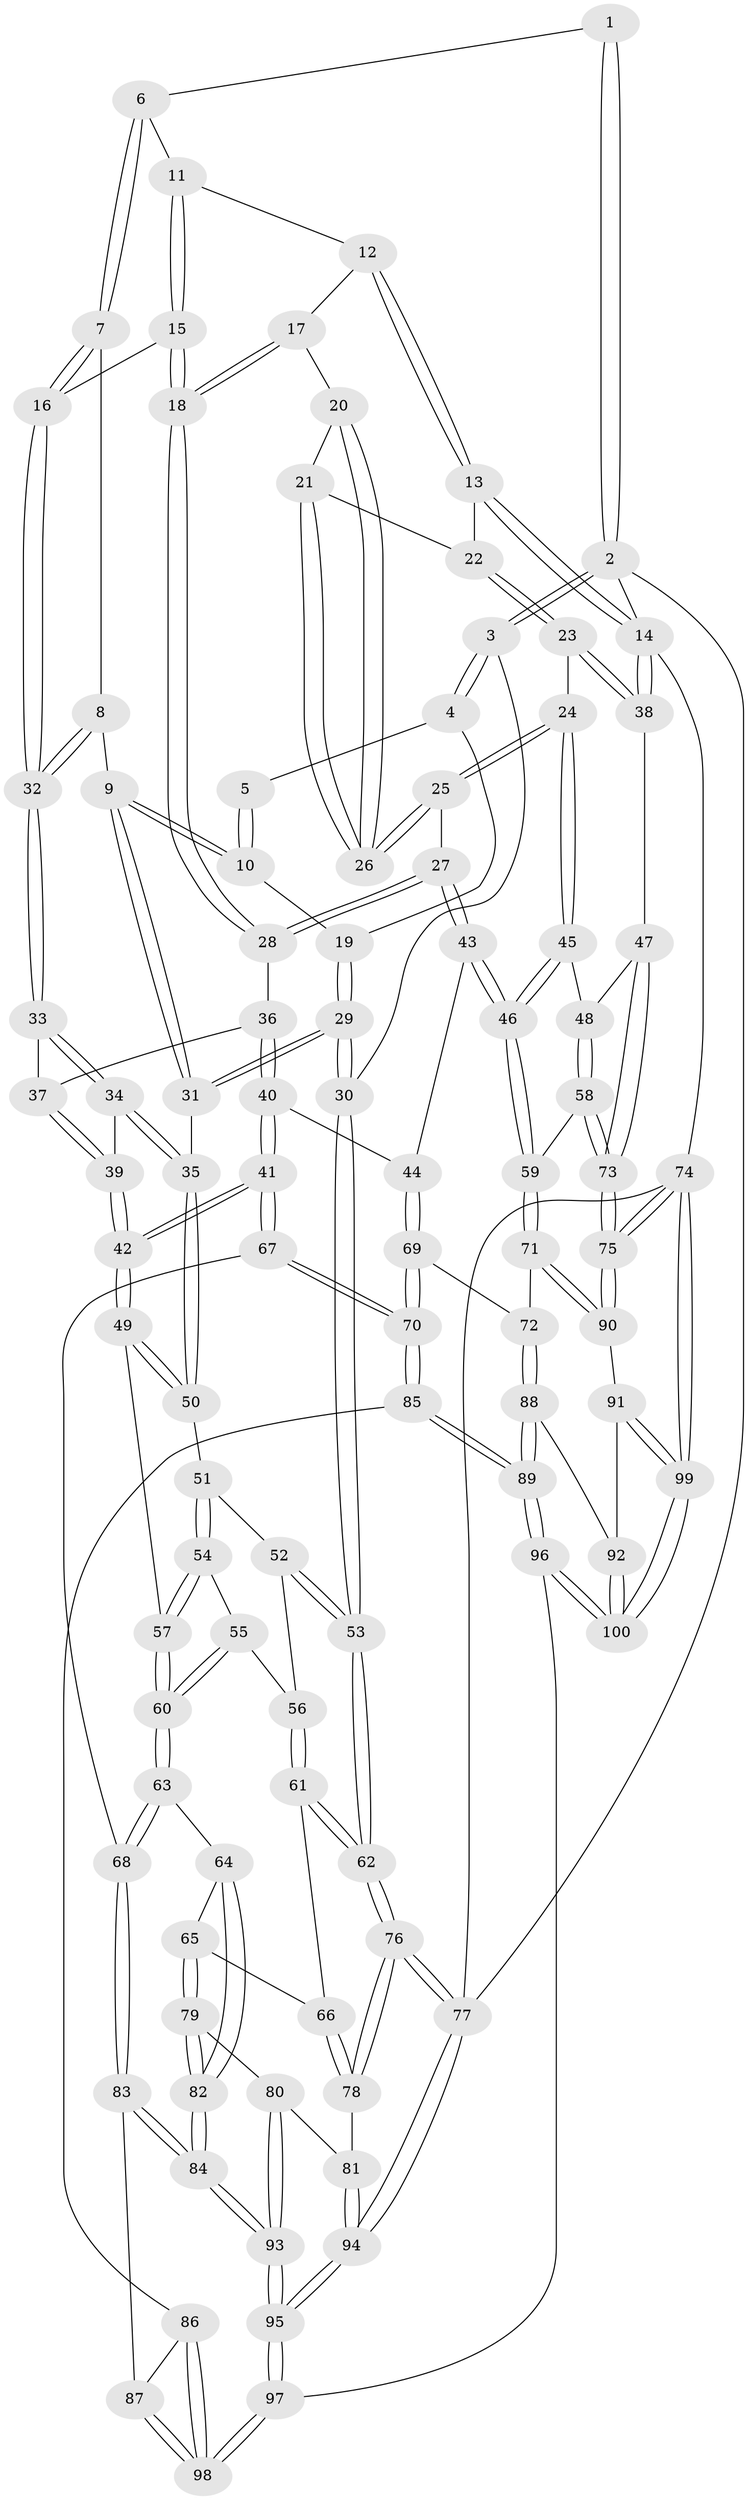 // coarse degree distribution, {8: 0.016666666666666666, 5: 0.4166666666666667, 4: 0.31666666666666665, 7: 0.05, 3: 0.1, 2: 0.016666666666666666, 6: 0.08333333333333333}
// Generated by graph-tools (version 1.1) at 2025/21/03/04/25 18:21:17]
// undirected, 100 vertices, 247 edges
graph export_dot {
graph [start="1"]
  node [color=gray90,style=filled];
  1 [pos="+0.18110726130870267+0"];
  2 [pos="+0+0"];
  3 [pos="+0+0.02300973179782956"];
  4 [pos="+0.06005762204784906+0.11802483946003087"];
  5 [pos="+0.11213860433732191+0.014167074342610362"];
  6 [pos="+0.26146639921486303+0"];
  7 [pos="+0.24661871381542053+0.06269739028906464"];
  8 [pos="+0.20626921349749833+0.18808231111263152"];
  9 [pos="+0.18092022237293195+0.20363389953419847"];
  10 [pos="+0.12968146412487572+0.19285061489332192"];
  11 [pos="+0.4360190180466274+0"];
  12 [pos="+0.5118394531277008+0"];
  13 [pos="+1+0"];
  14 [pos="+1+0"];
  15 [pos="+0.41661473164963997+0.20013796354934815"];
  16 [pos="+0.37871483697661823+0.21983184906786193"];
  17 [pos="+0.5939373655708796+0.016557234110697462"];
  18 [pos="+0.5649232548587886+0.26340848204117323"];
  19 [pos="+0.07344862325681208+0.19425092263299992"];
  20 [pos="+0.7377866404237422+0.10656714918871855"];
  21 [pos="+0.918638776266798+0.014506900135527431"];
  22 [pos="+0.9419216214613089+0"];
  23 [pos="+0.9117817957083434+0.30534526334346457"];
  24 [pos="+0.7677285455142729+0.34870723361808176"];
  25 [pos="+0.753818943181647+0.3420313446607983"];
  26 [pos="+0.7544116826608387+0.30338707327649717"];
  27 [pos="+0.6343131279048858+0.34748042849829963"];
  28 [pos="+0.6100993211768245+0.34109273416043034"];
  29 [pos="+0+0.36022229783771803"];
  30 [pos="+0+0.3781486643561709"];
  31 [pos="+0.15882157801353294+0.38885637432402215"];
  32 [pos="+0.3350924829161077+0.2651899193311478"];
  33 [pos="+0.32847004754538045+0.3351048399522506"];
  34 [pos="+0.21969845813933608+0.4211762679153729"];
  35 [pos="+0.21203636100556877+0.4240552029900973"];
  36 [pos="+0.5157025387784572+0.3982564838722801"];
  37 [pos="+0.465676137805191+0.4002137518332934"];
  38 [pos="+1+0.36518191512260406"];
  39 [pos="+0.38021754471556923+0.49394550012081506"];
  40 [pos="+0.4960578487894281+0.5621297492081763"];
  41 [pos="+0.416507885670488+0.6147517990058837"];
  42 [pos="+0.3898626480033415+0.588441350198657"];
  43 [pos="+0.6178735120532015+0.5791604581654387"];
  44 [pos="+0.5929909216832903+0.5966397750575086"];
  45 [pos="+0.7951415727359461+0.44511268049811004"];
  46 [pos="+0.7667970603267821+0.6083988447456736"];
  47 [pos="+1+0.4905275462675583"];
  48 [pos="+0.949607611180483+0.5330505796972108"];
  49 [pos="+0.34521634317686345+0.5817331665604069"];
  50 [pos="+0.21005316454464584+0.4574211609337746"];
  51 [pos="+0.20357384875144052+0.47666703568247276"];
  52 [pos="+0.04578377008185951+0.5339312498329325"];
  53 [pos="+0+0.4635033845178779"];
  54 [pos="+0.20351026609414782+0.47697485032890624"];
  55 [pos="+0.14845795502742296+0.5822539978358163"];
  56 [pos="+0.13987581558317871+0.587979453280131"];
  57 [pos="+0.2648117676036965+0.6149217541354355"];
  58 [pos="+0.8648264282320965+0.705882031561332"];
  59 [pos="+0.8074566354525566+0.7173869947072851"];
  60 [pos="+0.24381291421412196+0.6584380711221395"];
  61 [pos="+0.10057895058245851+0.6490740801310768"];
  62 [pos="+0+0.5915932263841717"];
  63 [pos="+0.24760549129452142+0.7001462004425922"];
  64 [pos="+0.188177992960747+0.7251490451341072"];
  65 [pos="+0.14103202523372116+0.7159428646057304"];
  66 [pos="+0.12451734463170715+0.7048627628416474"];
  67 [pos="+0.4164006985054576+0.7279965217368212"];
  68 [pos="+0.3323187250810042+0.7422924846570451"];
  69 [pos="+0.5829675615023112+0.7269719358710517"];
  70 [pos="+0.4348027758991414+0.7436689409697059"];
  71 [pos="+0.7863291416138805+0.7491551997662507"];
  72 [pos="+0.6402716299008403+0.7615541922816192"];
  73 [pos="+1+0.765331832320244"];
  74 [pos="+1+1"];
  75 [pos="+1+1"];
  76 [pos="+0+0.7479616014941445"];
  77 [pos="+0+1"];
  78 [pos="+0+0.7961116059013237"];
  79 [pos="+0.10331303835083534+0.8405560160113239"];
  80 [pos="+0.0742993099654872+0.8456248709785223"];
  81 [pos="+0.05894359344817288+0.8433692331934493"];
  82 [pos="+0.19566164319967178+0.8667378337337599"];
  83 [pos="+0.24626576502500594+0.8933718493657539"];
  84 [pos="+0.22937543853741615+0.8998651247508263"];
  85 [pos="+0.4459720081209567+0.8454487425720884"];
  86 [pos="+0.4362564913874745+0.8632126168312501"];
  87 [pos="+0.32433682123140933+0.9144023723150349"];
  88 [pos="+0.5913683280956654+0.9016777337327934"];
  89 [pos="+0.5847199392457498+0.9087879612775384"];
  90 [pos="+0.7944808146062294+0.8017947836911161"];
  91 [pos="+0.754022256269861+0.8929940243929694"];
  92 [pos="+0.6727170867297052+0.9068645829321069"];
  93 [pos="+0.14977366419705437+1"];
  94 [pos="+0+1"];
  95 [pos="+0.09963237378606725+1"];
  96 [pos="+0.5674673516553228+1"];
  97 [pos="+0.47129104340696+1"];
  98 [pos="+0.4623524671914707+1"];
  99 [pos="+0.7588625352318871+1"];
  100 [pos="+0.7218459105067384+1"];
  1 -- 2;
  1 -- 2;
  1 -- 6;
  2 -- 3;
  2 -- 3;
  2 -- 14;
  2 -- 77;
  3 -- 4;
  3 -- 4;
  3 -- 30;
  4 -- 5;
  4 -- 19;
  5 -- 10;
  5 -- 10;
  6 -- 7;
  6 -- 7;
  6 -- 11;
  7 -- 8;
  7 -- 16;
  7 -- 16;
  8 -- 9;
  8 -- 32;
  8 -- 32;
  9 -- 10;
  9 -- 10;
  9 -- 31;
  9 -- 31;
  10 -- 19;
  11 -- 12;
  11 -- 15;
  11 -- 15;
  12 -- 13;
  12 -- 13;
  12 -- 17;
  13 -- 14;
  13 -- 14;
  13 -- 22;
  14 -- 38;
  14 -- 38;
  14 -- 74;
  15 -- 16;
  15 -- 18;
  15 -- 18;
  16 -- 32;
  16 -- 32;
  17 -- 18;
  17 -- 18;
  17 -- 20;
  18 -- 28;
  18 -- 28;
  19 -- 29;
  19 -- 29;
  20 -- 21;
  20 -- 26;
  20 -- 26;
  21 -- 22;
  21 -- 26;
  21 -- 26;
  22 -- 23;
  22 -- 23;
  23 -- 24;
  23 -- 38;
  23 -- 38;
  24 -- 25;
  24 -- 25;
  24 -- 45;
  24 -- 45;
  25 -- 26;
  25 -- 26;
  25 -- 27;
  27 -- 28;
  27 -- 28;
  27 -- 43;
  27 -- 43;
  28 -- 36;
  29 -- 30;
  29 -- 30;
  29 -- 31;
  29 -- 31;
  30 -- 53;
  30 -- 53;
  31 -- 35;
  32 -- 33;
  32 -- 33;
  33 -- 34;
  33 -- 34;
  33 -- 37;
  34 -- 35;
  34 -- 35;
  34 -- 39;
  35 -- 50;
  35 -- 50;
  36 -- 37;
  36 -- 40;
  36 -- 40;
  37 -- 39;
  37 -- 39;
  38 -- 47;
  39 -- 42;
  39 -- 42;
  40 -- 41;
  40 -- 41;
  40 -- 44;
  41 -- 42;
  41 -- 42;
  41 -- 67;
  41 -- 67;
  42 -- 49;
  42 -- 49;
  43 -- 44;
  43 -- 46;
  43 -- 46;
  44 -- 69;
  44 -- 69;
  45 -- 46;
  45 -- 46;
  45 -- 48;
  46 -- 59;
  46 -- 59;
  47 -- 48;
  47 -- 73;
  47 -- 73;
  48 -- 58;
  48 -- 58;
  49 -- 50;
  49 -- 50;
  49 -- 57;
  50 -- 51;
  51 -- 52;
  51 -- 54;
  51 -- 54;
  52 -- 53;
  52 -- 53;
  52 -- 56;
  53 -- 62;
  53 -- 62;
  54 -- 55;
  54 -- 57;
  54 -- 57;
  55 -- 56;
  55 -- 60;
  55 -- 60;
  56 -- 61;
  56 -- 61;
  57 -- 60;
  57 -- 60;
  58 -- 59;
  58 -- 73;
  58 -- 73;
  59 -- 71;
  59 -- 71;
  60 -- 63;
  60 -- 63;
  61 -- 62;
  61 -- 62;
  61 -- 66;
  62 -- 76;
  62 -- 76;
  63 -- 64;
  63 -- 68;
  63 -- 68;
  64 -- 65;
  64 -- 82;
  64 -- 82;
  65 -- 66;
  65 -- 79;
  65 -- 79;
  66 -- 78;
  66 -- 78;
  67 -- 68;
  67 -- 70;
  67 -- 70;
  68 -- 83;
  68 -- 83;
  69 -- 70;
  69 -- 70;
  69 -- 72;
  70 -- 85;
  70 -- 85;
  71 -- 72;
  71 -- 90;
  71 -- 90;
  72 -- 88;
  72 -- 88;
  73 -- 75;
  73 -- 75;
  74 -- 75;
  74 -- 75;
  74 -- 99;
  74 -- 99;
  74 -- 77;
  75 -- 90;
  75 -- 90;
  76 -- 77;
  76 -- 77;
  76 -- 78;
  76 -- 78;
  77 -- 94;
  77 -- 94;
  78 -- 81;
  79 -- 80;
  79 -- 82;
  79 -- 82;
  80 -- 81;
  80 -- 93;
  80 -- 93;
  81 -- 94;
  81 -- 94;
  82 -- 84;
  82 -- 84;
  83 -- 84;
  83 -- 84;
  83 -- 87;
  84 -- 93;
  84 -- 93;
  85 -- 86;
  85 -- 89;
  85 -- 89;
  86 -- 87;
  86 -- 98;
  86 -- 98;
  87 -- 98;
  87 -- 98;
  88 -- 89;
  88 -- 89;
  88 -- 92;
  89 -- 96;
  89 -- 96;
  90 -- 91;
  91 -- 92;
  91 -- 99;
  91 -- 99;
  92 -- 100;
  92 -- 100;
  93 -- 95;
  93 -- 95;
  94 -- 95;
  94 -- 95;
  95 -- 97;
  95 -- 97;
  96 -- 97;
  96 -- 100;
  96 -- 100;
  97 -- 98;
  97 -- 98;
  99 -- 100;
  99 -- 100;
}

